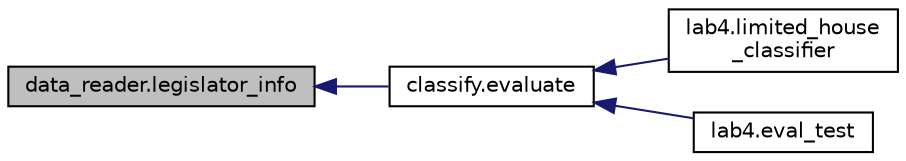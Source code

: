 digraph "data_reader.legislator_info"
{
  edge [fontname="Helvetica",fontsize="10",labelfontname="Helvetica",labelfontsize="10"];
  node [fontname="Helvetica",fontsize="10",shape=record];
  rankdir="LR";
  Node1 [label="data_reader.legislator_info",height=0.2,width=0.4,color="black", fillcolor="grey75", style="filled", fontcolor="black"];
  Node1 -> Node2 [dir="back",color="midnightblue",fontsize="10",style="solid",fontname="Helvetica"];
  Node2 [label="classify.evaluate",height=0.2,width=0.4,color="black", fillcolor="white", style="filled",URL="$namespaceclassify.html#a54e0f202c3873fb6293abb16a348b873"];
  Node2 -> Node3 [dir="back",color="midnightblue",fontsize="10",style="solid",fontname="Helvetica"];
  Node3 [label="lab4.limited_house\l_classifier",height=0.2,width=0.4,color="black", fillcolor="white", style="filled",URL="$namespacelab4.html#afeb6f3043e63aad7e472bc70ac32b8cc",tooltip="Now try it on the House of Representatives. "];
  Node2 -> Node4 [dir="back",color="midnightblue",fontsize="10",style="solid",fontname="Helvetica"];
  Node4 [label="lab4.eval_test",height=0.2,width=0.4,color="black", fillcolor="white", style="filled",URL="$namespacelab4.html#ab9f66836efa5bbcc08f6874e5bb5f049",tooltip="This function is used by the tester, please don&#39;t modify it! "];
}
